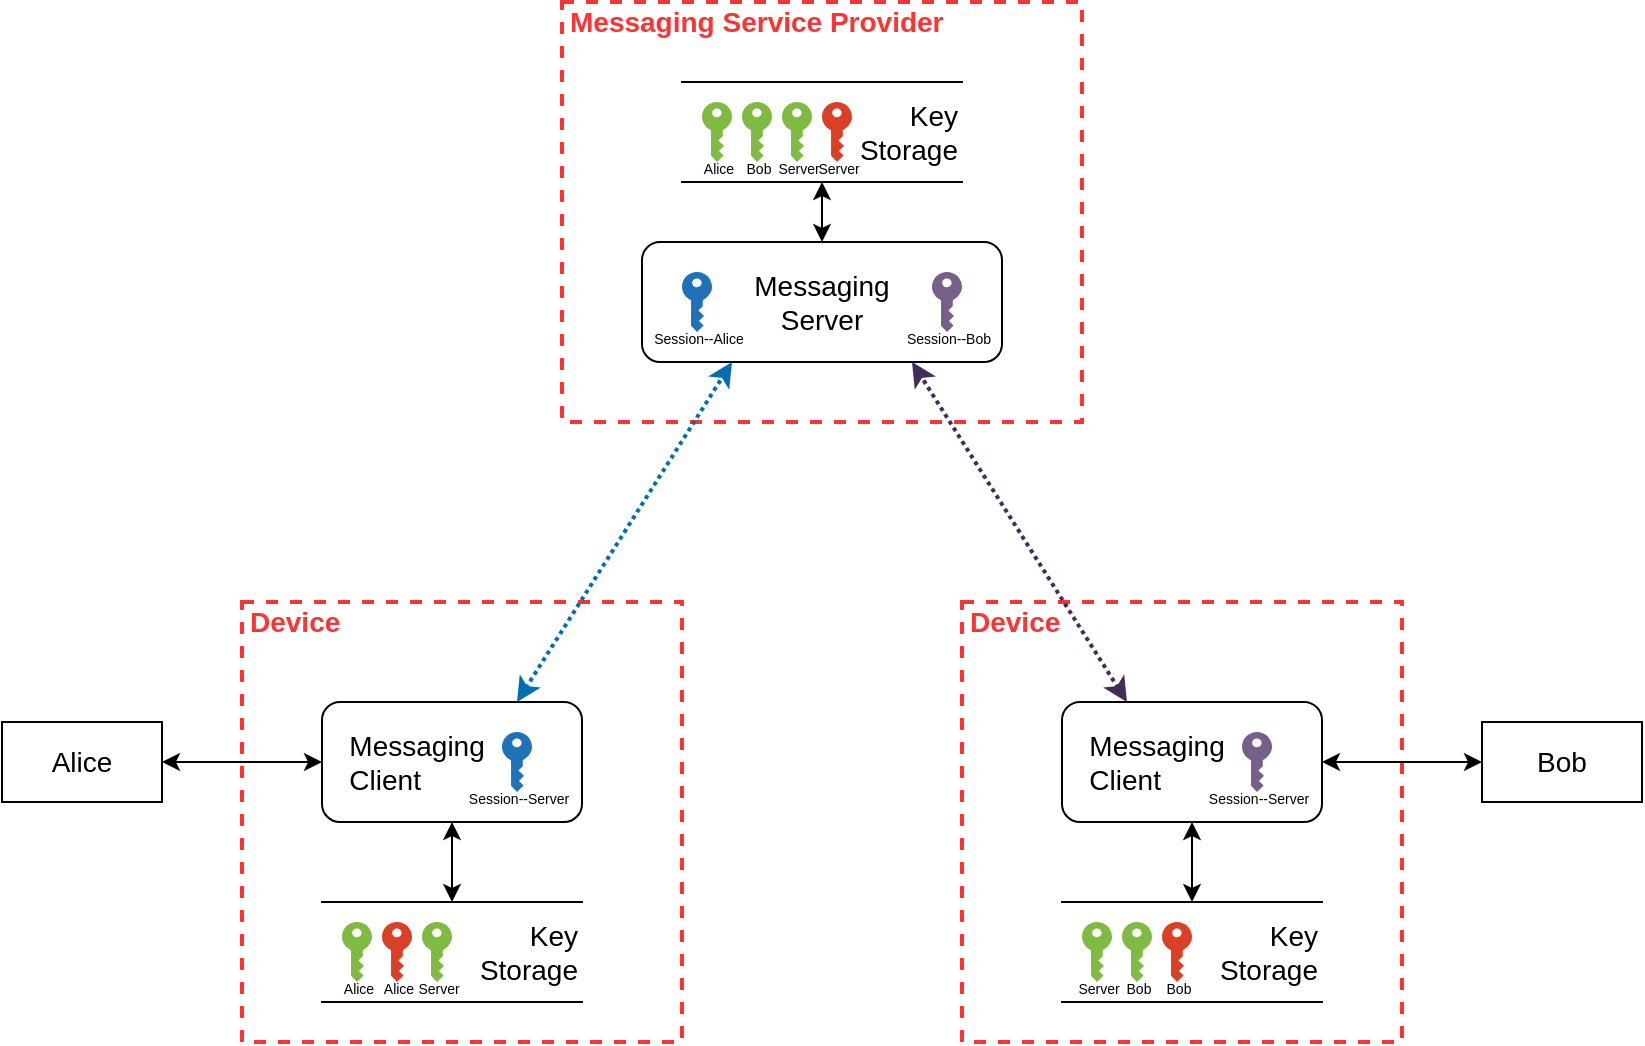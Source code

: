 <mxfile version="13.7.3" type="device"><diagram id="9IWmdSMfJTpE5Gw8eWRQ" name="Page-1"><mxGraphModel dx="1761" dy="1120" grid="1" gridSize="10" guides="1" tooltips="1" connect="1" arrows="1" fold="1" page="0" pageScale="1" pageWidth="850" pageHeight="1100" math="0" shadow="0"><root><mxCell id="0"/><mxCell id="1" value="Base - device" style="" parent="0"/><mxCell id="-6cK541-lj1HmDHp6ybE-33" value="&lt;font style=&quot;font-size: 14px&quot;&gt;Device&lt;/font&gt;" style="html=1;fontColor=#FF3333;fontStyle=1;align=left;verticalAlign=top;spacing=0;labelBorderColor=none;fillColor=none;dashed=1;strokeWidth=2;strokeColor=#FF3333;spacingLeft=4;spacingTop=-3;" parent="1" vertex="1"><mxGeometry x="400" y="-60" width="220" height="220" as="geometry"/></mxCell><mxCell id="WU7GWfCi_3GzVYFVgM7I-1" value="&lt;font style=&quot;font-size: 14px&quot;&gt;Device&lt;/font&gt;" style="html=1;fontColor=#FF3333;fontStyle=1;align=left;verticalAlign=top;spacing=0;labelBorderColor=none;fillColor=none;dashed=1;strokeWidth=2;strokeColor=#FF3333;spacingLeft=4;spacingTop=-3;" parent="1" vertex="1"><mxGeometry x="40" y="-60" width="220" height="220" as="geometry"/></mxCell><mxCell id="-6cK541-lj1HmDHp6ybE-15" value="&lt;blockquote style=&quot;margin: 0 0 0 40px ; border: none ; padding: 0px&quot;&gt;&lt;/blockquote&gt;&lt;span style=&quot;font-size: 14px&quot;&gt;Key&lt;/span&gt;&lt;br&gt;&lt;font style=&quot;font-size: 14px&quot;&gt;Storage&lt;/font&gt;" style="shape=partialRectangle;whiteSpace=wrap;html=1;left=0;right=0;fillColor=none;align=right;" parent="1" vertex="1"><mxGeometry x="80" y="90" width="130" height="50" as="geometry"/></mxCell><mxCell id="rx-pIHJR_-xb5jepBgxt-20" value="&lt;span style=&quot;font-size: 14px&quot;&gt;Alice&lt;/span&gt;" style="rounded=0;whiteSpace=wrap;html=1;" parent="1" vertex="1"><mxGeometry x="-80" width="80" height="40" as="geometry"/></mxCell><mxCell id="rx-pIHJR_-xb5jepBgxt-44" value="" style="endArrow=classic;startArrow=classic;html=1;fontColor=#FF3333;entryX=1;entryY=0.5;entryDx=0;entryDy=0;exitX=0;exitY=0.5;exitDx=0;exitDy=0;" parent="1" source="I14JQnqc5djPPpYl-Pe8-3" target="rx-pIHJR_-xb5jepBgxt-20" edge="1"><mxGeometry width="50" height="50" relative="1" as="geometry"><mxPoint x="150" y="115" as="sourcePoint"/><mxPoint y="77.5" as="targetPoint"/></mxGeometry></mxCell><mxCell id="I14JQnqc5djPPpYl-Pe8-3" value="&lt;font style=&quot;font-size: 14px&quot;&gt;&amp;nbsp; &amp;nbsp;Messaging&lt;br&gt;&lt;/font&gt;&lt;font style=&quot;font-size: 14px&quot;&gt;&amp;nbsp; &amp;nbsp;Client&lt;/font&gt;" style="rounded=1;whiteSpace=wrap;html=1;align=left;" parent="1" vertex="1"><mxGeometry x="80" y="-10" width="130" height="60" as="geometry"/></mxCell><mxCell id="-6cK541-lj1HmDHp6ybE-4" value="&lt;font style=&quot;font-size: 14px&quot;&gt;Bob&lt;/font&gt;" style="rounded=0;whiteSpace=wrap;html=1;" parent="1" vertex="1"><mxGeometry x="660" width="80" height="40" as="geometry"/></mxCell><mxCell id="-6cK541-lj1HmDHp6ybE-5" value="" style="endArrow=classic;startArrow=classic;html=1;fontColor=#FF3333;entryX=0;entryY=0.5;entryDx=0;entryDy=0;exitX=1;exitY=0.5;exitDx=0;exitDy=0;" parent="1" source="-6cK541-lj1HmDHp6ybE-35" target="-6cK541-lj1HmDHp6ybE-4" edge="1"><mxGeometry width="50" height="50" relative="1" as="geometry"><mxPoint x="560" y="20" as="sourcePoint"/><mxPoint x="360" y="87.5" as="targetPoint"/></mxGeometry></mxCell><mxCell id="-6cK541-lj1HmDHp6ybE-8" value="&lt;font style=&quot;font-size: 14px&quot;&gt;Messaging Service Provider&lt;/font&gt;" style="html=1;fontColor=#FF3333;fontStyle=1;align=left;verticalAlign=top;spacing=0;labelBorderColor=none;fillColor=none;dashed=1;strokeWidth=2;strokeColor=#FF3333;spacingLeft=4;spacingTop=-3;" parent="1" vertex="1"><mxGeometry x="200" y="-360" width="260" height="210" as="geometry"/></mxCell><mxCell id="-6cK541-lj1HmDHp6ybE-9" value="&lt;font style=&quot;font-size: 14px&quot;&gt;Messaging&lt;br&gt;Server&lt;/font&gt;" style="rounded=1;whiteSpace=wrap;html=1;" parent="1" vertex="1"><mxGeometry x="240" y="-240" width="180" height="60" as="geometry"/></mxCell><mxCell id="-6cK541-lj1HmDHp6ybE-10" value="" style="endArrow=classic;startArrow=classic;html=1;fontColor=#FF3333;entryX=0.25;entryY=1;entryDx=0;entryDy=0;exitX=0.75;exitY=0;exitDx=0;exitDy=0;dashed=1;strokeWidth=2;dashPattern=1 1;fillColor=#1ba1e2;strokeColor=#006EAF;" parent="1" source="I14JQnqc5djPPpYl-Pe8-3" target="-6cK541-lj1HmDHp6ybE-9" edge="1"><mxGeometry width="50" height="50" relative="1" as="geometry"><mxPoint x="190" y="30" as="sourcePoint"/><mxPoint x="490" y="30" as="targetPoint"/></mxGeometry></mxCell><mxCell id="-6cK541-lj1HmDHp6ybE-11" value="" style="endArrow=classic;startArrow=classic;html=1;fontColor=#FF3333;entryX=0.75;entryY=1;entryDx=0;entryDy=0;exitX=0.25;exitY=0;exitDx=0;exitDy=0;dashed=1;strokeWidth=2;dashPattern=1 1;fillColor=#76608a;strokeColor=#432D57;" parent="1" source="-6cK541-lj1HmDHp6ybE-35" target="-6cK541-lj1HmDHp6ybE-9" edge="1"><mxGeometry width="50" height="50" relative="1" as="geometry"><mxPoint x="470.0" y="-10" as="sourcePoint"/><mxPoint x="310.0" y="-170" as="targetPoint"/></mxGeometry></mxCell><mxCell id="-6cK541-lj1HmDHp6ybE-14" value="&lt;font style=&quot;font-size: 7px&quot;&gt;Alice&lt;/font&gt;" style="pointerEvents=1;shadow=0;dashed=0;html=1;strokeColor=none;labelPosition=center;verticalLabelPosition=bottom;verticalAlign=top;outlineConnect=0;align=center;shape=mxgraph.office.security.key_permissions;fillColor=#DA4026;spacing=0;spacingTop=-10;" parent="1" vertex="1"><mxGeometry x="110" y="100" width="15" height="30" as="geometry"/></mxCell><mxCell id="-6cK541-lj1HmDHp6ybE-16" value="&lt;font style=&quot;font-size: 7px&quot;&gt;Alice&lt;/font&gt;" style="pointerEvents=1;shadow=0;dashed=0;html=1;strokeColor=none;labelPosition=center;verticalLabelPosition=bottom;verticalAlign=top;outlineConnect=0;align=center;shape=mxgraph.office.security.key_permissions;fillColor=#7FBA42;horizontal=1;spacing=0;spacingTop=-10;" parent="1" vertex="1"><mxGeometry x="90" y="100" width="15" height="30" as="geometry"/></mxCell><mxCell id="-6cK541-lj1HmDHp6ybE-23" value="&lt;font style=&quot;font-size: 7px&quot;&gt;&lt;font style=&quot;font-size: 7px&quot;&gt;Session&lt;/font&gt;&lt;font style=&quot;font-size: 7px&quot;&gt;--Server&lt;/font&gt;&lt;/font&gt;&lt;font&gt;&lt;br&gt;&lt;/font&gt;" style="pointerEvents=1;shadow=0;dashed=0;html=1;strokeColor=none;labelPosition=center;verticalLabelPosition=bottom;verticalAlign=top;outlineConnect=0;align=center;shape=mxgraph.office.security.key_permissions;fillColor=#2072B8;fontSize=12;spacing=0;spacingTop=-10;" parent="1" vertex="1"><mxGeometry x="170.0" y="5" width="15" height="30" as="geometry"/></mxCell><mxCell id="-6cK541-lj1HmDHp6ybE-24" value="" style="endArrow=classic;startArrow=classic;html=1;fontColor=#FF3333;exitX=0.5;exitY=1;exitDx=0;exitDy=0;entryX=0.5;entryY=0;entryDx=0;entryDy=0;" parent="1" source="I14JQnqc5djPPpYl-Pe8-3" target="-6cK541-lj1HmDHp6ybE-15" edge="1"><mxGeometry width="50" height="50" relative="1" as="geometry"><mxPoint x="90" y="30" as="sourcePoint"/><mxPoint x="10" y="30" as="targetPoint"/></mxGeometry></mxCell><mxCell id="-6cK541-lj1HmDHp6ybE-34" value="&lt;blockquote style=&quot;margin: 0 0 0 40px ; border: none ; padding: 0px&quot;&gt;&lt;/blockquote&gt;&lt;span style=&quot;font-size: 14px&quot;&gt;Key&lt;/span&gt;&lt;br&gt;&lt;font style=&quot;font-size: 14px&quot;&gt;Storage&lt;/font&gt;" style="shape=partialRectangle;whiteSpace=wrap;html=1;left=0;right=0;fillColor=none;align=right;" parent="1" vertex="1"><mxGeometry x="450" y="90" width="130" height="50" as="geometry"/></mxCell><mxCell id="-6cK541-lj1HmDHp6ybE-35" value="&lt;font style=&quot;font-size: 14px&quot;&gt;&amp;nbsp; &amp;nbsp;Messaging&lt;br&gt;&lt;/font&gt;&lt;font style=&quot;font-size: 14px&quot;&gt;&amp;nbsp; &amp;nbsp;Client&lt;/font&gt;" style="rounded=1;whiteSpace=wrap;html=1;align=left;" parent="1" vertex="1"><mxGeometry x="450" y="-10" width="130" height="60" as="geometry"/></mxCell><mxCell id="-6cK541-lj1HmDHp6ybE-36" value="&lt;font style=&quot;font-size: 7px&quot;&gt;Bob&lt;/font&gt;" style="pointerEvents=1;shadow=0;dashed=0;html=1;strokeColor=none;labelPosition=center;verticalLabelPosition=bottom;verticalAlign=top;outlineConnect=0;align=center;shape=mxgraph.office.security.key_permissions;fillColor=#DA4026;spacing=0;spacingTop=-10;" parent="1" vertex="1"><mxGeometry x="500" y="100" width="15" height="30" as="geometry"/></mxCell><mxCell id="-6cK541-lj1HmDHp6ybE-38" value="&lt;font style=&quot;font-size: 7px&quot;&gt;Bob&lt;/font&gt;" style="pointerEvents=1;shadow=0;dashed=0;html=1;strokeColor=none;labelPosition=center;verticalLabelPosition=bottom;verticalAlign=top;outlineConnect=0;align=center;shape=mxgraph.office.security.key_permissions;fillColor=#7FBA42;horizontal=1;spacing=0;spacingTop=-10;" parent="1" vertex="1"><mxGeometry x="480" y="100" width="15" height="30" as="geometry"/></mxCell><mxCell id="-6cK541-lj1HmDHp6ybE-39" value="&lt;font style=&quot;font-size: 7px&quot;&gt;&lt;font style=&quot;font-size: 7px&quot;&gt;Session&lt;/font&gt;&lt;font style=&quot;font-size: 7px&quot;&gt;--Server&lt;/font&gt;&lt;/font&gt;&lt;font&gt;&lt;br&gt;&lt;/font&gt;" style="pointerEvents=1;shadow=0;dashed=0;html=1;labelPosition=center;verticalLabelPosition=bottom;verticalAlign=top;outlineConnect=0;align=center;shape=mxgraph.office.security.key_permissions;fillColor=#76608a;fontSize=12;spacing=0;spacingTop=-10;strokeColor=none;" parent="1" vertex="1"><mxGeometry x="540.0" y="5" width="15" height="30" as="geometry"/></mxCell><mxCell id="-6cK541-lj1HmDHp6ybE-40" value="" style="endArrow=classic;startArrow=classic;html=1;fontColor=#FF3333;exitX=0.5;exitY=1;exitDx=0;exitDy=0;entryX=0.5;entryY=0;entryDx=0;entryDy=0;" parent="1" source="-6cK541-lj1HmDHp6ybE-35" target="-6cK541-lj1HmDHp6ybE-34" edge="1"><mxGeometry width="50" height="50" relative="1" as="geometry"><mxPoint x="460" y="30" as="sourcePoint"/><mxPoint x="380" y="30" as="targetPoint"/></mxGeometry></mxCell><mxCell id="-6cK541-lj1HmDHp6ybE-41" value="&lt;font style=&quot;font-size: 7px&quot;&gt;Server&lt;/font&gt;" style="pointerEvents=1;shadow=0;dashed=0;html=1;strokeColor=none;labelPosition=center;verticalLabelPosition=bottom;verticalAlign=top;outlineConnect=0;align=center;shape=mxgraph.office.security.key_permissions;fillColor=#7FBA42;horizontal=1;spacing=0;spacingTop=-10;" parent="1" vertex="1"><mxGeometry x="130" y="100" width="15" height="30" as="geometry"/></mxCell><mxCell id="-6cK541-lj1HmDHp6ybE-42" value="&lt;font style=&quot;font-size: 7px&quot;&gt;Server&lt;/font&gt;" style="pointerEvents=1;shadow=0;dashed=0;html=1;strokeColor=none;labelPosition=center;verticalLabelPosition=bottom;verticalAlign=top;outlineConnect=0;align=center;shape=mxgraph.office.security.key_permissions;fillColor=#7FBA42;horizontal=1;spacing=0;spacingTop=-10;" parent="1" vertex="1"><mxGeometry x="460" y="100" width="15" height="30" as="geometry"/></mxCell><mxCell id="-6cK541-lj1HmDHp6ybE-43" value="&lt;blockquote style=&quot;margin: 0 0 0 40px ; border: none ; padding: 0px&quot;&gt;&lt;/blockquote&gt;&lt;span style=&quot;font-size: 14px&quot;&gt;Key&lt;/span&gt;&lt;br&gt;&lt;font style=&quot;font-size: 14px&quot;&gt;Storage&lt;/font&gt;" style="shape=partialRectangle;whiteSpace=wrap;html=1;left=0;right=0;fillColor=none;align=right;" parent="1" vertex="1"><mxGeometry x="260" y="-320" width="140" height="50" as="geometry"/></mxCell><mxCell id="-6cK541-lj1HmDHp6ybE-44" value="&lt;font style=&quot;font-size: 7px&quot;&gt;Server&lt;/font&gt;" style="pointerEvents=1;shadow=0;dashed=0;html=1;strokeColor=none;labelPosition=center;verticalLabelPosition=bottom;verticalAlign=top;outlineConnect=0;align=center;shape=mxgraph.office.security.key_permissions;fillColor=#DA4026;spacing=0;spacingTop=-10;" parent="1" vertex="1"><mxGeometry x="330" y="-310" width="15" height="30" as="geometry"/></mxCell><mxCell id="-6cK541-lj1HmDHp6ybE-45" value="&lt;font style=&quot;font-size: 7px&quot;&gt;Server&lt;/font&gt;" style="pointerEvents=1;shadow=0;dashed=0;html=1;strokeColor=none;labelPosition=center;verticalLabelPosition=bottom;verticalAlign=top;outlineConnect=0;align=center;shape=mxgraph.office.security.key_permissions;fillColor=#7FBA42;horizontal=1;spacing=0;spacingTop=-10;" parent="1" vertex="1"><mxGeometry x="310" y="-310" width="15" height="30" as="geometry"/></mxCell><mxCell id="-6cK541-lj1HmDHp6ybE-46" value="&lt;font style=&quot;font-size: 7px&quot;&gt;Bob&lt;/font&gt;" style="pointerEvents=1;shadow=0;dashed=0;html=1;strokeColor=none;labelPosition=center;verticalLabelPosition=bottom;verticalAlign=top;outlineConnect=0;align=center;shape=mxgraph.office.security.key_permissions;fillColor=#7FBA42;horizontal=1;spacing=0;spacingTop=-10;" parent="1" vertex="1"><mxGeometry x="290" y="-310" width="15" height="30" as="geometry"/></mxCell><mxCell id="-6cK541-lj1HmDHp6ybE-47" value="&lt;font style=&quot;font-size: 7px&quot;&gt;Alice&lt;/font&gt;" style="pointerEvents=1;shadow=0;dashed=0;html=1;strokeColor=none;labelPosition=center;verticalLabelPosition=bottom;verticalAlign=top;outlineConnect=0;align=center;shape=mxgraph.office.security.key_permissions;fillColor=#7FBA42;horizontal=1;spacing=0;spacingTop=-10;" parent="1" vertex="1"><mxGeometry x="270" y="-310" width="15" height="30" as="geometry"/></mxCell><mxCell id="-6cK541-lj1HmDHp6ybE-48" value="" style="endArrow=classic;startArrow=classic;html=1;fontColor=#FF3333;exitX=0.5;exitY=1;exitDx=0;exitDy=0;entryX=0.5;entryY=0;entryDx=0;entryDy=0;" parent="1" source="-6cK541-lj1HmDHp6ybE-43" target="-6cK541-lj1HmDHp6ybE-9" edge="1"><mxGeometry width="50" height="50" relative="1" as="geometry"><mxPoint x="525.0" y="60.0" as="sourcePoint"/><mxPoint x="525.0" y="100.0" as="targetPoint"/></mxGeometry></mxCell><mxCell id="-6cK541-lj1HmDHp6ybE-50" value="&lt;font style=&quot;font-size: 7px&quot;&gt;&lt;font style=&quot;font-size: 7px&quot;&gt;Session&lt;/font&gt;&lt;font style=&quot;font-size: 7px&quot;&gt;--Alice&lt;/font&gt;&lt;/font&gt;&lt;font&gt;&lt;br&gt;&lt;/font&gt;" style="pointerEvents=1;shadow=0;dashed=0;html=1;strokeColor=none;labelPosition=center;verticalLabelPosition=bottom;verticalAlign=top;outlineConnect=0;align=center;shape=mxgraph.office.security.key_permissions;fillColor=#2072B8;fontSize=12;spacing=0;spacingTop=-10;" parent="1" vertex="1"><mxGeometry x="260.0" y="-225" width="15" height="30" as="geometry"/></mxCell><mxCell id="-6cK541-lj1HmDHp6ybE-51" value="&lt;font style=&quot;font-size: 7px&quot;&gt;&lt;font style=&quot;font-size: 7px&quot;&gt;Session&lt;/font&gt;&lt;font style=&quot;font-size: 7px&quot;&gt;--Bob&lt;/font&gt;&lt;/font&gt;&lt;font&gt;&lt;br&gt;&lt;/font&gt;" style="pointerEvents=1;shadow=0;dashed=0;html=1;labelPosition=center;verticalLabelPosition=bottom;verticalAlign=top;outlineConnect=0;align=center;shape=mxgraph.office.security.key_permissions;fillColor=#76608a;fontSize=12;spacing=0;spacingTop=-10;strokeColor=none;" parent="1" vertex="1"><mxGeometry x="385.0" y="-225" width="15" height="30" as="geometry"/></mxCell></root></mxGraphModel></diagram></mxfile>